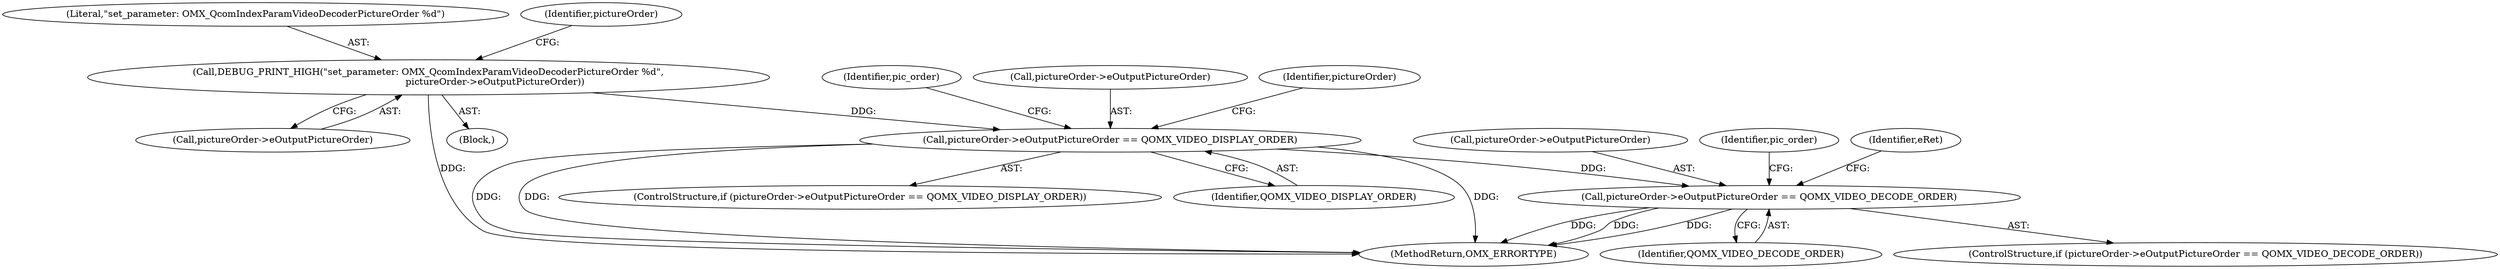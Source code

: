 digraph "0_Android_46e305be6e670a5a0041b0b4861122a0f1aabefa_2@pointer" {
"1002191" [label="(Call,pictureOrder->eOutputPictureOrder == QOMX_VIDEO_DECODE_ORDER)"];
"1002180" [label="(Call,pictureOrder->eOutputPictureOrder == QOMX_VIDEO_DISPLAY_ORDER)"];
"1002174" [label="(Call,DEBUG_PRINT_HIGH(\"set_parameter: OMX_QcomIndexParamVideoDecoderPictureOrder %d\",\n                                             pictureOrder->eOutputPictureOrder))"];
"1002184" [label="(Identifier,QOMX_VIDEO_DISPLAY_ORDER)"];
"1002192" [label="(Call,pictureOrder->eOutputPictureOrder)"];
"1002195" [label="(Identifier,QOMX_VIDEO_DECODE_ORDER)"];
"1002187" [label="(Identifier,pic_order)"];
"1003102" [label="(MethodReturn,OMX_ERRORTYPE)"];
"1002175" [label="(Literal,\"set_parameter: OMX_QcomIndexParamVideoDecoderPictureOrder %d\")"];
"1002158" [label="(Block,)"];
"1002176" [label="(Call,pictureOrder->eOutputPictureOrder)"];
"1002198" [label="(Identifier,pic_order)"];
"1002191" [label="(Call,pictureOrder->eOutputPictureOrder == QOMX_VIDEO_DECODE_ORDER)"];
"1002204" [label="(Identifier,eRet)"];
"1002180" [label="(Call,pictureOrder->eOutputPictureOrder == QOMX_VIDEO_DISPLAY_ORDER)"];
"1002181" [label="(Call,pictureOrder->eOutputPictureOrder)"];
"1002174" [label="(Call,DEBUG_PRINT_HIGH(\"set_parameter: OMX_QcomIndexParamVideoDecoderPictureOrder %d\",\n                                             pictureOrder->eOutputPictureOrder))"];
"1002182" [label="(Identifier,pictureOrder)"];
"1002190" [label="(ControlStructure,if (pictureOrder->eOutputPictureOrder == QOMX_VIDEO_DECODE_ORDER))"];
"1002179" [label="(ControlStructure,if (pictureOrder->eOutputPictureOrder == QOMX_VIDEO_DISPLAY_ORDER))"];
"1002193" [label="(Identifier,pictureOrder)"];
"1002191" -> "1002190"  [label="AST: "];
"1002191" -> "1002195"  [label="CFG: "];
"1002192" -> "1002191"  [label="AST: "];
"1002195" -> "1002191"  [label="AST: "];
"1002198" -> "1002191"  [label="CFG: "];
"1002204" -> "1002191"  [label="CFG: "];
"1002191" -> "1003102"  [label="DDG: "];
"1002191" -> "1003102"  [label="DDG: "];
"1002191" -> "1003102"  [label="DDG: "];
"1002180" -> "1002191"  [label="DDG: "];
"1002180" -> "1002179"  [label="AST: "];
"1002180" -> "1002184"  [label="CFG: "];
"1002181" -> "1002180"  [label="AST: "];
"1002184" -> "1002180"  [label="AST: "];
"1002187" -> "1002180"  [label="CFG: "];
"1002193" -> "1002180"  [label="CFG: "];
"1002180" -> "1003102"  [label="DDG: "];
"1002180" -> "1003102"  [label="DDG: "];
"1002180" -> "1003102"  [label="DDG: "];
"1002174" -> "1002180"  [label="DDG: "];
"1002174" -> "1002158"  [label="AST: "];
"1002174" -> "1002176"  [label="CFG: "];
"1002175" -> "1002174"  [label="AST: "];
"1002176" -> "1002174"  [label="AST: "];
"1002182" -> "1002174"  [label="CFG: "];
"1002174" -> "1003102"  [label="DDG: "];
}
